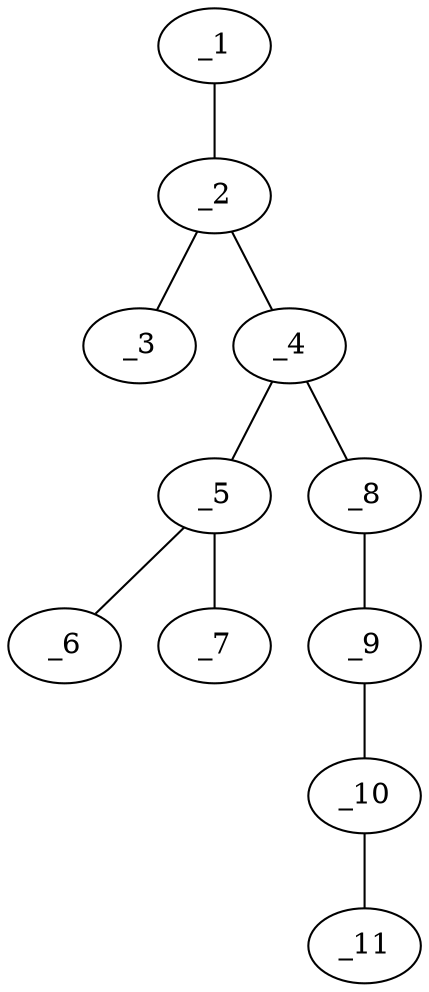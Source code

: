 graph molid638686 {
	_1	 [charge=0,
		chem=1,
		symbol="C  ",
		x="5.4641",
		y="0.75"];
	_2	 [charge=0,
		chem=1,
		symbol="C  ",
		x="4.5981",
		y="1.25"];
	_1 -- _2	 [valence=1];
	_3	 [charge=0,
		chem=2,
		symbol="O  ",
		x="4.5981",
		y="2.25"];
	_2 -- _3	 [valence=2];
	_4	 [charge=0,
		chem=1,
		symbol="C  ",
		x="3.7321",
		y="0.75"];
	_2 -- _4	 [valence=1];
	_5	 [charge=0,
		chem=4,
		symbol="N  ",
		x="2.866",
		y="1.25"];
	_4 -- _5	 [valence=1];
	_8	 [charge=0,
		chem=4,
		symbol="N  ",
		x="3.7321",
		y="-0.25"];
	_4 -- _8	 [valence=2];
	_6	 [charge=0,
		chem=1,
		symbol="C  ",
		x=2,
		y="0.75"];
	_5 -- _6	 [valence=1];
	_7	 [charge=0,
		chem=1,
		symbol="C  ",
		x="2.866",
		y="2.25"];
	_5 -- _7	 [valence=1];
	_9	 [charge=0,
		chem=1,
		symbol="C  ",
		x="2.866",
		y="-0.75"];
	_8 -- _9	 [valence=1];
	_10	 [charge=0,
		chem=1,
		symbol="C  ",
		x="2.866",
		y="-1.75"];
	_9 -- _10	 [valence=1];
	_11	 [charge=0,
		chem=1,
		symbol="C  ",
		x=2,
		y="-2.25"];
	_10 -- _11	 [valence=1];
}
